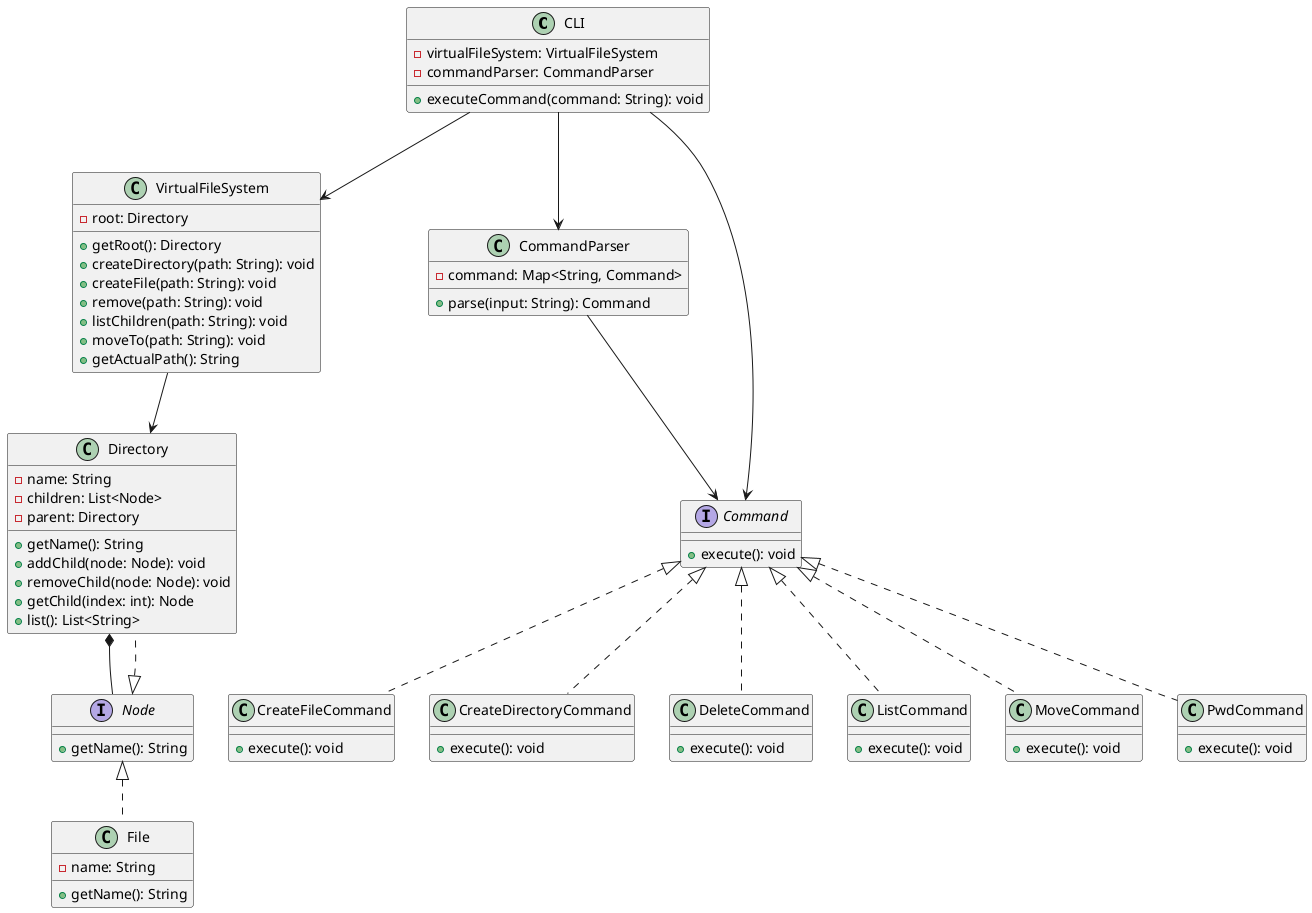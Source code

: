 @startuml
'https://plantuml.com/class-diagram

class CLI {
    -virtualFileSystem: VirtualFileSystem
    -commandParser: CommandParser
    +executeCommand(command: String): void
}

CLI --> VirtualFileSystem
CLI --> CommandParser
CLI --> Command

class VirtualFileSystem {
    -root: Directory
    +getRoot(): Directory
    +createDirectory(path: String): void
    +createFile(path: String): void
    +remove(path: String): void
    +listChildren(path: String): void
    +moveTo(path: String): void
    +getActualPath(): String
}

VirtualFileSystem --> Directory

class CommandParser {
    -command: Map<String, Command>
    +parse(input: String): Command
}

CommandParser --> Command

interface Command {
    +execute(): void
}

class CreateFileCommand implements Command {
    +execute(): void
}

class CreateDirectoryCommand implements Command {
    +execute(): void
}

class DeleteCommand implements Command {
    +execute(): void
}

class ListCommand implements Command {
    +execute(): void
}

class MoveCommand implements Command {
    +execute(): void
}

class PwdCommand implements Command {
    +execute(): void
}

interface Node {
    +getName(): String
}

class Directory implements Node {
    -name: String
    -children: List<Node>
    -parent: Directory
    +getName(): String
    +addChild(node: Node): void
    +removeChild(node: Node): void
    +getChild(index: int): Node
    +list(): List<String>
}

Directory *-- Node

class File implements Node {
    -name: String
    +getName(): String
}

@enduml